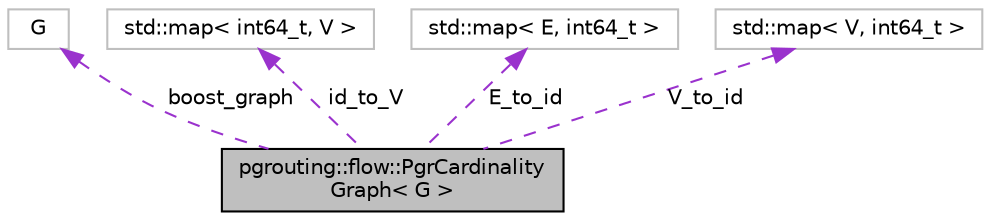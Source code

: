 digraph "pgrouting::flow::PgrCardinalityGraph&lt; G &gt;"
{
  edge [fontname="Helvetica",fontsize="10",labelfontname="Helvetica",labelfontsize="10"];
  node [fontname="Helvetica",fontsize="10",shape=record];
  Node1 [label="pgrouting::flow::PgrCardinality\lGraph\< G \>",height=0.2,width=0.4,color="black", fillcolor="grey75", style="filled" fontcolor="black"];
  Node2 -> Node1 [dir="back",color="darkorchid3",fontsize="10",style="dashed",label=" boost_graph" ,fontname="Helvetica"];
  Node2 [label="G",height=0.2,width=0.4,color="grey75", fillcolor="white", style="filled"];
  Node3 -> Node1 [dir="back",color="darkorchid3",fontsize="10",style="dashed",label=" id_to_V" ,fontname="Helvetica"];
  Node3 [label="std::map\< int64_t, V \>",height=0.2,width=0.4,color="grey75", fillcolor="white", style="filled"];
  Node4 -> Node1 [dir="back",color="darkorchid3",fontsize="10",style="dashed",label=" E_to_id" ,fontname="Helvetica"];
  Node4 [label="std::map\< E, int64_t \>",height=0.2,width=0.4,color="grey75", fillcolor="white", style="filled"];
  Node5 -> Node1 [dir="back",color="darkorchid3",fontsize="10",style="dashed",label=" V_to_id" ,fontname="Helvetica"];
  Node5 [label="std::map\< V, int64_t \>",height=0.2,width=0.4,color="grey75", fillcolor="white", style="filled"];
}
